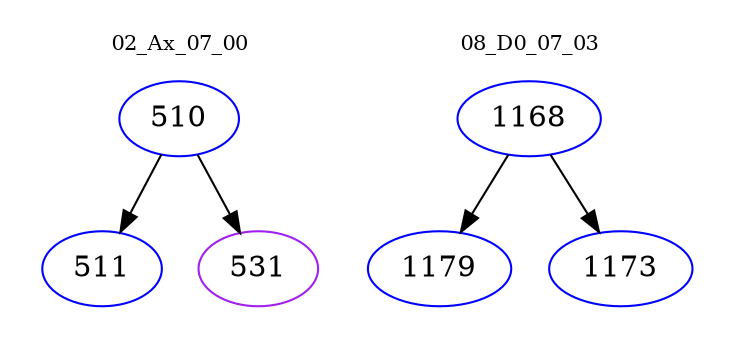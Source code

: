 digraph{
subgraph cluster_0 {
color = white
label = "02_Ax_07_00";
fontsize=10;
T0_510 [label="510", color="blue"]
T0_510 -> T0_511 [color="black"]
T0_511 [label="511", color="blue"]
T0_510 -> T0_531 [color="black"]
T0_531 [label="531", color="purple"]
}
subgraph cluster_1 {
color = white
label = "08_D0_07_03";
fontsize=10;
T1_1168 [label="1168", color="blue"]
T1_1168 -> T1_1179 [color="black"]
T1_1179 [label="1179", color="blue"]
T1_1168 -> T1_1173 [color="black"]
T1_1173 [label="1173", color="blue"]
}
}
